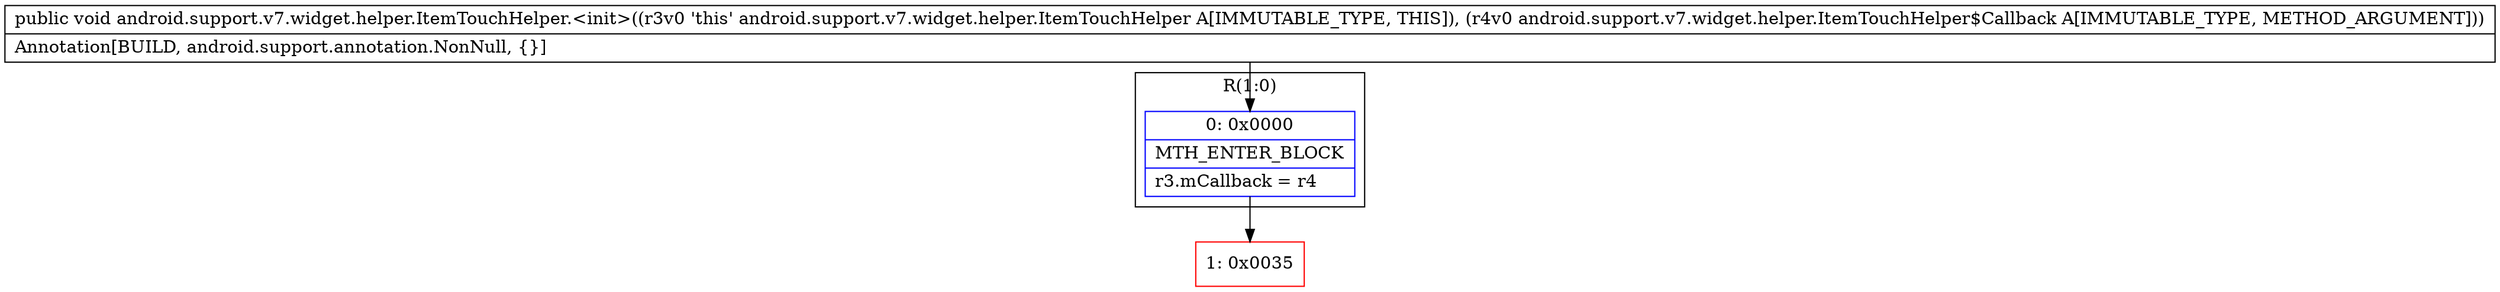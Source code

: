 digraph "CFG forandroid.support.v7.widget.helper.ItemTouchHelper.\<init\>(Landroid\/support\/v7\/widget\/helper\/ItemTouchHelper$Callback;)V" {
subgraph cluster_Region_1745424194 {
label = "R(1:0)";
node [shape=record,color=blue];
Node_0 [shape=record,label="{0\:\ 0x0000|MTH_ENTER_BLOCK\l|r3.mCallback = r4\l}"];
}
Node_1 [shape=record,color=red,label="{1\:\ 0x0035}"];
MethodNode[shape=record,label="{public void android.support.v7.widget.helper.ItemTouchHelper.\<init\>((r3v0 'this' android.support.v7.widget.helper.ItemTouchHelper A[IMMUTABLE_TYPE, THIS]), (r4v0 android.support.v7.widget.helper.ItemTouchHelper$Callback A[IMMUTABLE_TYPE, METHOD_ARGUMENT]))  | Annotation[BUILD, android.support.annotation.NonNull, \{\}]\l}"];
MethodNode -> Node_0;
Node_0 -> Node_1;
}

